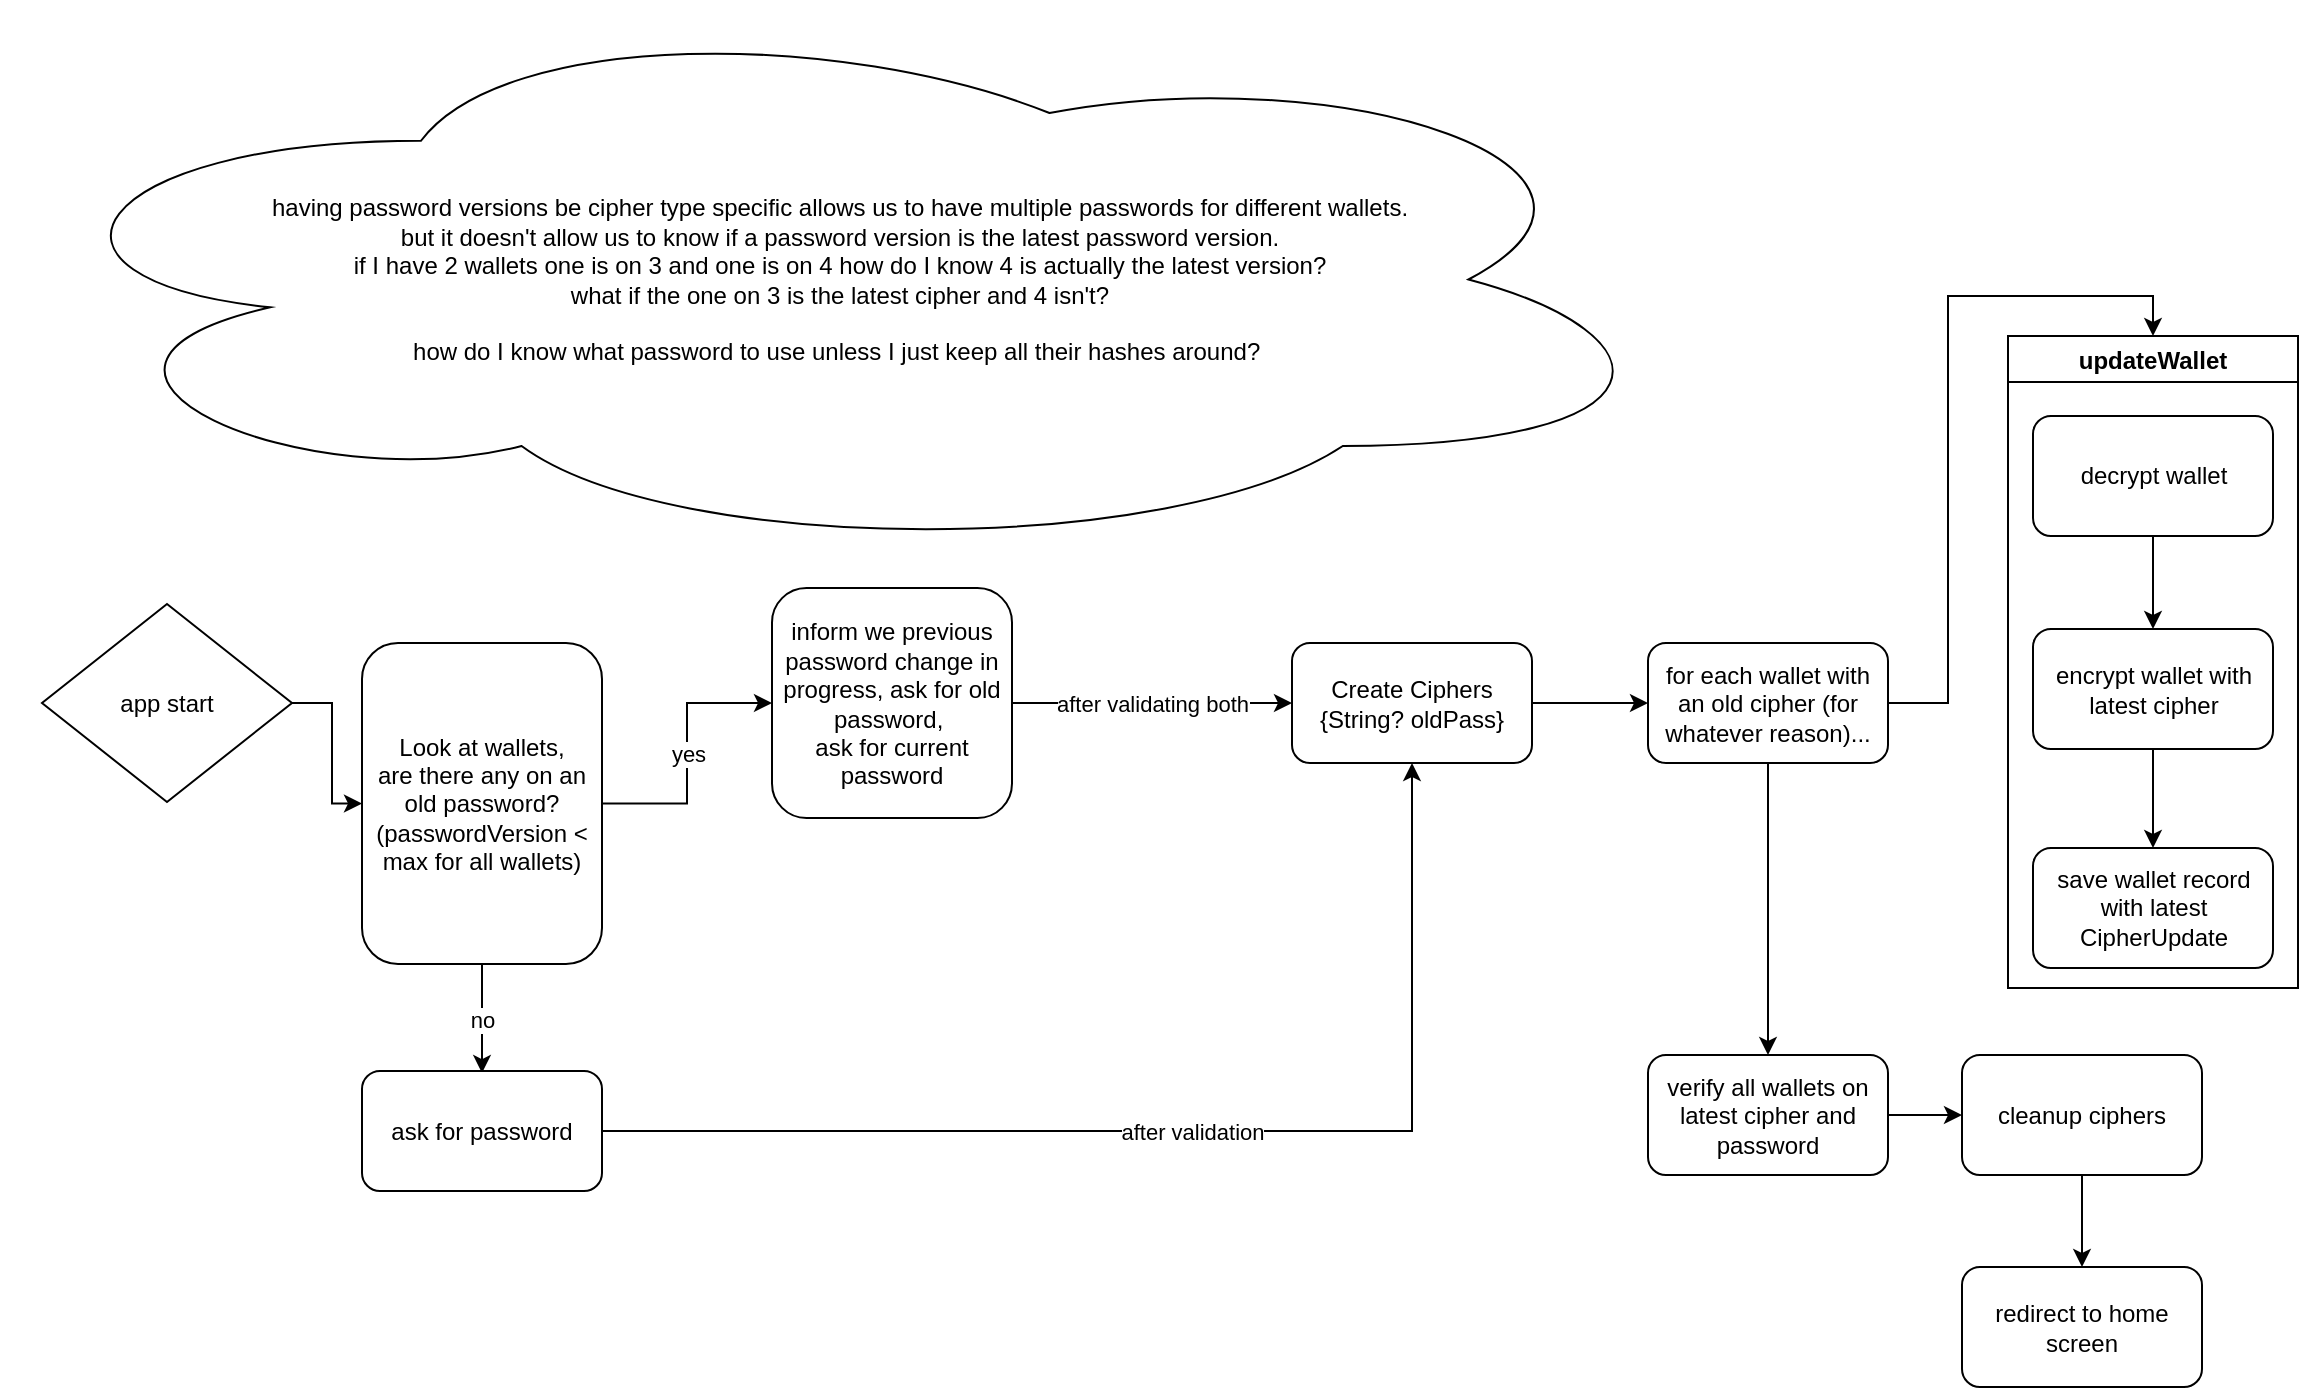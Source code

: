 <mxfile>
    <diagram id="B2Imsyf_CLR86bu_pUIC" name="Page-1">
        <mxGraphModel dx="923" dy="1542" grid="0" gridSize="10" guides="1" tooltips="1" connect="1" arrows="1" fold="1" page="1" pageScale="1" pageWidth="850" pageHeight="1100" math="0" shadow="0">
            <root>
                <mxCell id="0"/>
                <mxCell id="1" parent="0"/>
                <mxCell id="522" style="edgeStyle=orthogonalEdgeStyle;rounded=0;orthogonalLoop=1;jettySize=auto;html=1;" parent="1" source="519" target="521" edge="1">
                    <mxGeometry relative="1" as="geometry"/>
                </mxCell>
                <mxCell id="519" value="app start" style="rhombus;whiteSpace=wrap;html=1;" parent="1" vertex="1">
                    <mxGeometry x="29" y="18" width="125" height="99" as="geometry"/>
                </mxCell>
                <mxCell id="528" value="no" style="edgeStyle=orthogonalEdgeStyle;rounded=0;orthogonalLoop=1;jettySize=auto;html=1;entryX=0.5;entryY=0.017;entryDx=0;entryDy=0;entryPerimeter=0;" parent="1" source="521" target="566" edge="1">
                    <mxGeometry relative="1" as="geometry">
                        <mxPoint x="249" y="144.5" as="targetPoint"/>
                    </mxGeometry>
                </mxCell>
                <mxCell id="562" value="yes" style="edgeStyle=orthogonalEdgeStyle;rounded=0;orthogonalLoop=1;jettySize=auto;html=1;entryX=0;entryY=0.5;entryDx=0;entryDy=0;" edge="1" parent="1" source="521" target="561">
                    <mxGeometry relative="1" as="geometry"/>
                </mxCell>
                <mxCell id="521" value="Look at wallets,&lt;br&gt;are there any on an old password?&lt;br&gt;(passwordVersion &amp;lt; max for all wallets)" style="rounded=1;whiteSpace=wrap;html=1;" parent="1" vertex="1">
                    <mxGeometry x="189" y="37.5" width="120" height="160.5" as="geometry"/>
                </mxCell>
                <mxCell id="564" value="after validating both" style="edgeStyle=orthogonalEdgeStyle;rounded=0;orthogonalLoop=1;jettySize=auto;html=1;entryX=0;entryY=0.5;entryDx=0;entryDy=0;" edge="1" parent="1" source="561" target="563">
                    <mxGeometry relative="1" as="geometry"/>
                </mxCell>
                <mxCell id="561" value="inform we previous password change in progress, ask for old password,&amp;nbsp;&lt;br&gt;ask for current password&lt;br&gt;" style="rounded=1;whiteSpace=wrap;html=1;" vertex="1" parent="1">
                    <mxGeometry x="394" y="10" width="120" height="115" as="geometry"/>
                </mxCell>
                <mxCell id="587" style="edgeStyle=orthogonalEdgeStyle;rounded=0;orthogonalLoop=1;jettySize=auto;html=1;entryX=0;entryY=0.5;entryDx=0;entryDy=0;" edge="1" parent="1" source="563" target="586">
                    <mxGeometry relative="1" as="geometry"/>
                </mxCell>
                <mxCell id="563" value="Create Ciphers&lt;br&gt;{String? oldPass}" style="rounded=1;whiteSpace=wrap;html=1;" vertex="1" parent="1">
                    <mxGeometry x="654" y="37.5" width="120" height="60" as="geometry"/>
                </mxCell>
                <mxCell id="573" value="after validation" style="edgeStyle=orthogonalEdgeStyle;rounded=0;orthogonalLoop=1;jettySize=auto;html=1;" edge="1" parent="1" source="566" target="563">
                    <mxGeometry relative="1" as="geometry"/>
                </mxCell>
                <mxCell id="566" value="ask for password" style="rounded=1;whiteSpace=wrap;html=1;" vertex="1" parent="1">
                    <mxGeometry x="189" y="251.5" width="120" height="60" as="geometry"/>
                </mxCell>
                <mxCell id="578" style="edgeStyle=orthogonalEdgeStyle;rounded=0;orthogonalLoop=1;jettySize=auto;html=1;entryX=0;entryY=0.5;entryDx=0;entryDy=0;" edge="1" parent="1" source="577" target="579">
                    <mxGeometry relative="1" as="geometry">
                        <mxPoint x="1001.008" y="305.5" as="targetPoint"/>
                    </mxGeometry>
                </mxCell>
                <mxCell id="577" value="verify all wallets on latest cipher and password" style="rounded=1;whiteSpace=wrap;html=1;" vertex="1" parent="1">
                    <mxGeometry x="832" y="243.5" width="120" height="60" as="geometry"/>
                </mxCell>
                <mxCell id="582" style="edgeStyle=orthogonalEdgeStyle;rounded=0;orthogonalLoop=1;jettySize=auto;html=1;entryX=0.5;entryY=0;entryDx=0;entryDy=0;" edge="1" parent="1" source="579" target="580">
                    <mxGeometry relative="1" as="geometry"/>
                </mxCell>
                <mxCell id="579" value="cleanup ciphers" style="rounded=1;whiteSpace=wrap;html=1;" vertex="1" parent="1">
                    <mxGeometry x="989" y="243.5" width="120" height="60" as="geometry"/>
                </mxCell>
                <mxCell id="580" value="redirect to home screen" style="rounded=1;whiteSpace=wrap;html=1;" vertex="1" parent="1">
                    <mxGeometry x="989" y="349.5" width="120" height="60" as="geometry"/>
                </mxCell>
                <mxCell id="583" value="having password versions be cipher type specific allows us to have multiple passwords for different wallets.&lt;br&gt;but it doesn't allow us to know if a password version is the latest password version.&lt;br&gt;if I have 2 wallets one is on 3 and one is on 4 how do I know 4 is actually the latest version?&lt;br&gt;what if the one on 3 is the latest cipher and 4 isn't?&lt;br&gt;&lt;br&gt;how do I know what password to use unless I just keep all their hashes around?&amp;nbsp;" style="ellipse;shape=cloud;whiteSpace=wrap;html=1;" vertex="1" parent="1">
                    <mxGeometry x="9" y="-283" width="838" height="277.5" as="geometry"/>
                </mxCell>
                <mxCell id="594" style="edgeStyle=orthogonalEdgeStyle;rounded=0;orthogonalLoop=1;jettySize=auto;html=1;entryX=0.5;entryY=0;entryDx=0;entryDy=0;" edge="1" parent="1" source="586" target="593">
                    <mxGeometry relative="1" as="geometry"/>
                </mxCell>
                <mxCell id="600" style="edgeStyle=orthogonalEdgeStyle;rounded=0;orthogonalLoop=1;jettySize=auto;html=1;entryX=0.5;entryY=0;entryDx=0;entryDy=0;" edge="1" parent="1" source="586" target="577">
                    <mxGeometry relative="1" as="geometry"/>
                </mxCell>
                <mxCell id="586" value="for each wallet with an old cipher (for whatever reason)..." style="rounded=1;whiteSpace=wrap;html=1;" vertex="1" parent="1">
                    <mxGeometry x="832" y="37.5" width="120" height="60" as="geometry"/>
                </mxCell>
                <mxCell id="593" value="updateWallet" style="swimlane;" vertex="1" parent="1">
                    <mxGeometry x="1012" y="-116" width="145" height="326" as="geometry"/>
                </mxCell>
                <mxCell id="589" value="decrypt wallet" style="rounded=1;whiteSpace=wrap;html=1;" vertex="1" parent="593">
                    <mxGeometry x="12.5" y="40" width="120" height="60" as="geometry"/>
                </mxCell>
                <mxCell id="592" style="edgeStyle=orthogonalEdgeStyle;rounded=0;orthogonalLoop=1;jettySize=auto;html=1;" edge="1" parent="593" source="589" target="591">
                    <mxGeometry relative="1" as="geometry"/>
                </mxCell>
                <mxCell id="599" style="edgeStyle=orthogonalEdgeStyle;rounded=0;orthogonalLoop=1;jettySize=auto;html=1;" edge="1" parent="593" source="591" target="598">
                    <mxGeometry relative="1" as="geometry"/>
                </mxCell>
                <mxCell id="591" value="encrypt wallet with latest cipher" style="rounded=1;whiteSpace=wrap;html=1;" vertex="1" parent="593">
                    <mxGeometry x="12.5" y="146.5" width="120" height="60" as="geometry"/>
                </mxCell>
                <mxCell id="598" value="save wallet record with latest CipherUpdate" style="rounded=1;whiteSpace=wrap;html=1;" vertex="1" parent="593">
                    <mxGeometry x="12.5" y="256" width="120" height="60" as="geometry"/>
                </mxCell>
            </root>
        </mxGraphModel>
    </diagram>
</mxfile>